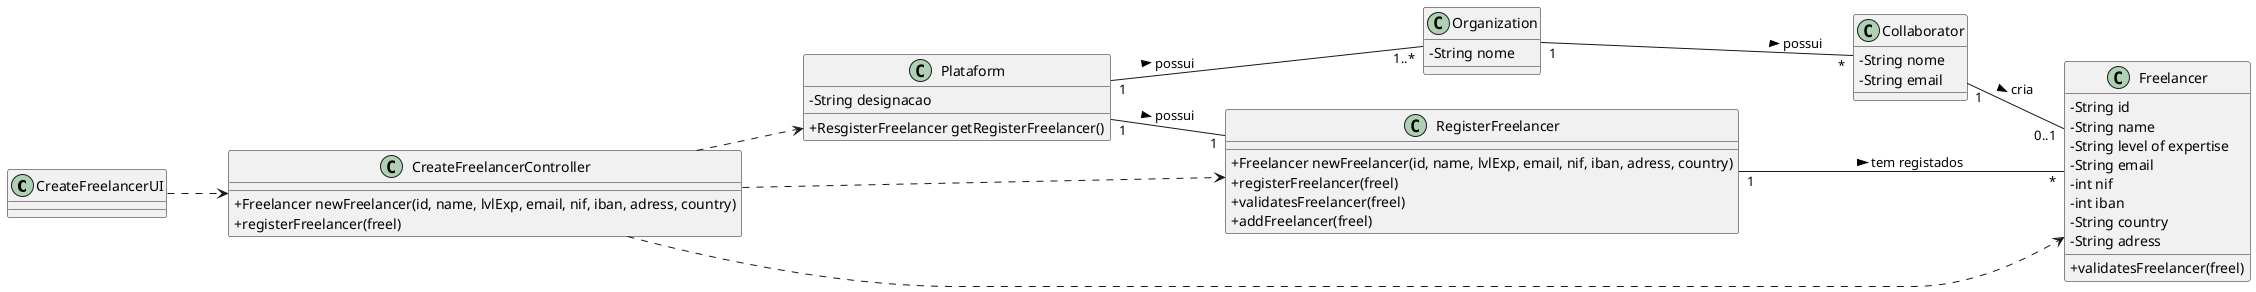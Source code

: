 @startuml
skinparam classAttributeIconSize 0

left to right direction

class CreateFreelancerUI {
    
}

class CreateFreelancerController {
  +Freelancer newFreelancer(id, name, lvlExp, email, nif, iban, adress, country)
  +registerFreelancer(freel) 
}

class Plataform {
  -String designacao
  +ResgisterFreelancer getRegisterFreelancer()
}

class RegisterFreelancer {
  +Freelancer newFreelancer(id, name, lvlExp, email, nif, iban, adress, country)
  +registerFreelancer(freel)
  +validatesFreelancer(freel)
  +addFreelancer(freel)
  
}

class Freelancer {
  -String id
  -String name
  -String level of expertise
  -String email
  -int nif
  -int iban
  -String country
  -String adress
  +validatesFreelancer(freel)
}

class Collaborator {
  -String nome
  -String email
}

class Organization {
  -String nome 
}



Organization "1" -- "*" Collaborator : possui >

Collaborator "1" -- "0..1" Freelancer : cria >

Plataform "1" -- "1..*" Organization : possui >
Plataform "1" -- "1" RegisterFreelancer : possui >

CreateFreelancerUI ..> CreateFreelancerController
CreateFreelancerController ..> Plataform
CreateFreelancerController ..> RegisterFreelancer
CreateFreelancerController ..> Freelancer

RegisterFreelancer "1" -- "*" Freelancer : tem registados >


@enduml